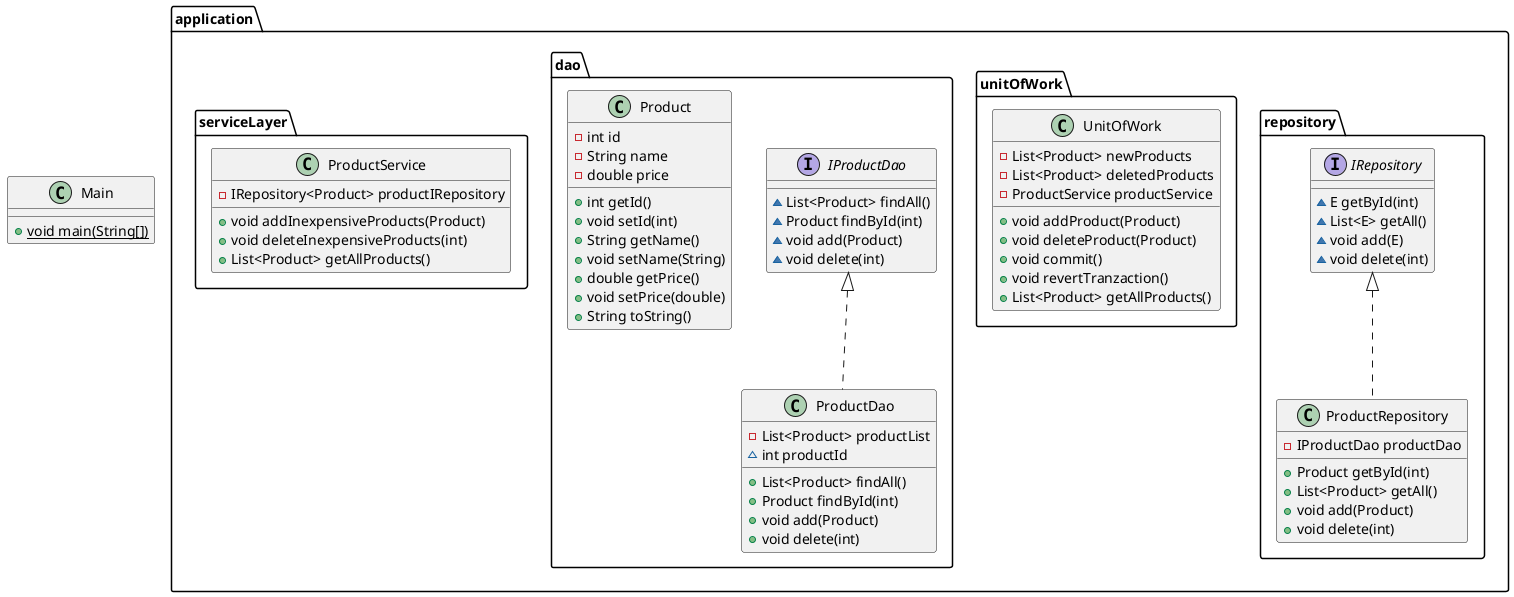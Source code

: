 @startuml
interface application.repository.IRepository {
~ E getById(int)
~ List<E> getAll()
~ void add(E)
~ void delete(int)
}
class application.unitOfWork.UnitOfWork {
- List<Product> newProducts
- List<Product> deletedProducts
- ProductService productService
+ void addProduct(Product)
+ void deleteProduct(Product)
+ void commit()
+ void revertTranzaction()
+ List<Product> getAllProducts()
}
class application.dao.ProductDao {
- List<Product> productList
~ int productId
+ List<Product> findAll()
+ Product findById(int)
+ void add(Product)
+ void delete(int)
}
class Main {
+ {static} void main(String[])
}
interface application.dao.IProductDao {
~ List<Product> findAll()
~ Product findById(int)
~ void add(Product)
~ void delete(int)
}
class application.serviceLayer.ProductService {
- IRepository<Product> productIRepository
+ void addInexpensiveProducts(Product)
+ void deleteInexpensiveProducts(int)
+ List<Product> getAllProducts()
}
class application.repository.ProductRepository {
- IProductDao productDao
+ Product getById(int)
+ List<Product> getAll()
+ void add(Product)
+ void delete(int)
}
class application.dao.Product {
- int id
- String name
- double price
+ int getId()
+ void setId(int)
+ String getName()
+ void setName(String)
+ double getPrice()
+ void setPrice(double)
+ String toString()
}


application.dao.IProductDao <|.. application.dao.ProductDao
application.repository.IRepository <|.. application.repository.ProductRepository
@enduml